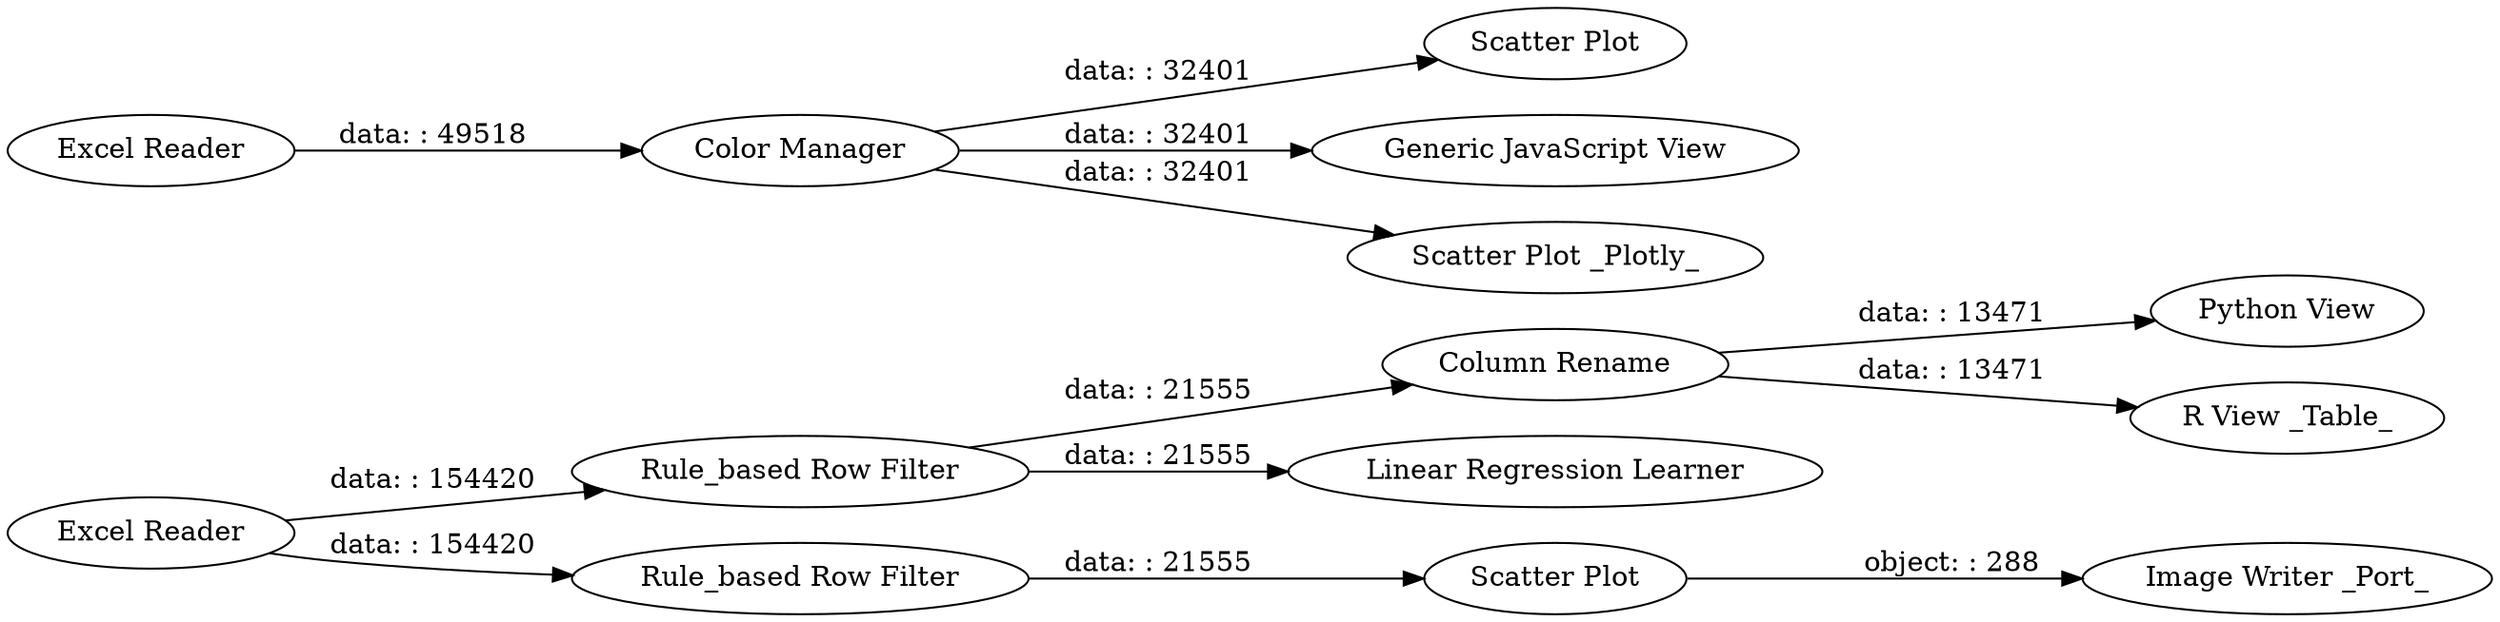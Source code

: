 digraph {
	"4003681498592356373_96" [label="Python View"]
	"4003681498592356373_22" [label="Scatter Plot"]
	"4003681498592356373_24" [label="Image Writer _Port_"]
	"4003681498592356373_98" [label="Column Rename"]
	"4003681498592356373_36" [label="Generic JavaScript View"]
	"4003681498592356373_32" [label="Linear Regression Learner"]
	"4003681498592356373_1" [label="Excel Reader"]
	"4003681498592356373_26" [label="Color Manager"]
	"4003681498592356373_33" [label="Rule_based Row Filter"]
	"4003681498592356373_97" [label="R View _Table_"]
	"4003681498592356373_99" [label="Scatter Plot _Plotly_"]
	"4003681498592356373_23" [label="Scatter Plot"]
	"4003681498592356373_20" [label="Excel Reader"]
	"4003681498592356373_2" [label="Rule_based Row Filter"]
	"4003681498592356373_33" -> "4003681498592356373_32" [label="data: : 21555"]
	"4003681498592356373_33" -> "4003681498592356373_98" [label="data: : 21555"]
	"4003681498592356373_98" -> "4003681498592356373_96" [label="data: : 13471"]
	"4003681498592356373_1" -> "4003681498592356373_2" [label="data: : 154420"]
	"4003681498592356373_1" -> "4003681498592356373_33" [label="data: : 154420"]
	"4003681498592356373_23" -> "4003681498592356373_24" [label="object: : 288"]
	"4003681498592356373_98" -> "4003681498592356373_97" [label="data: : 13471"]
	"4003681498592356373_26" -> "4003681498592356373_22" [label="data: : 32401"]
	"4003681498592356373_26" -> "4003681498592356373_99" [label="data: : 32401"]
	"4003681498592356373_20" -> "4003681498592356373_26" [label="data: : 49518"]
	"4003681498592356373_2" -> "4003681498592356373_23" [label="data: : 21555"]
	"4003681498592356373_26" -> "4003681498592356373_36" [label="data: : 32401"]
	rankdir=LR
}
